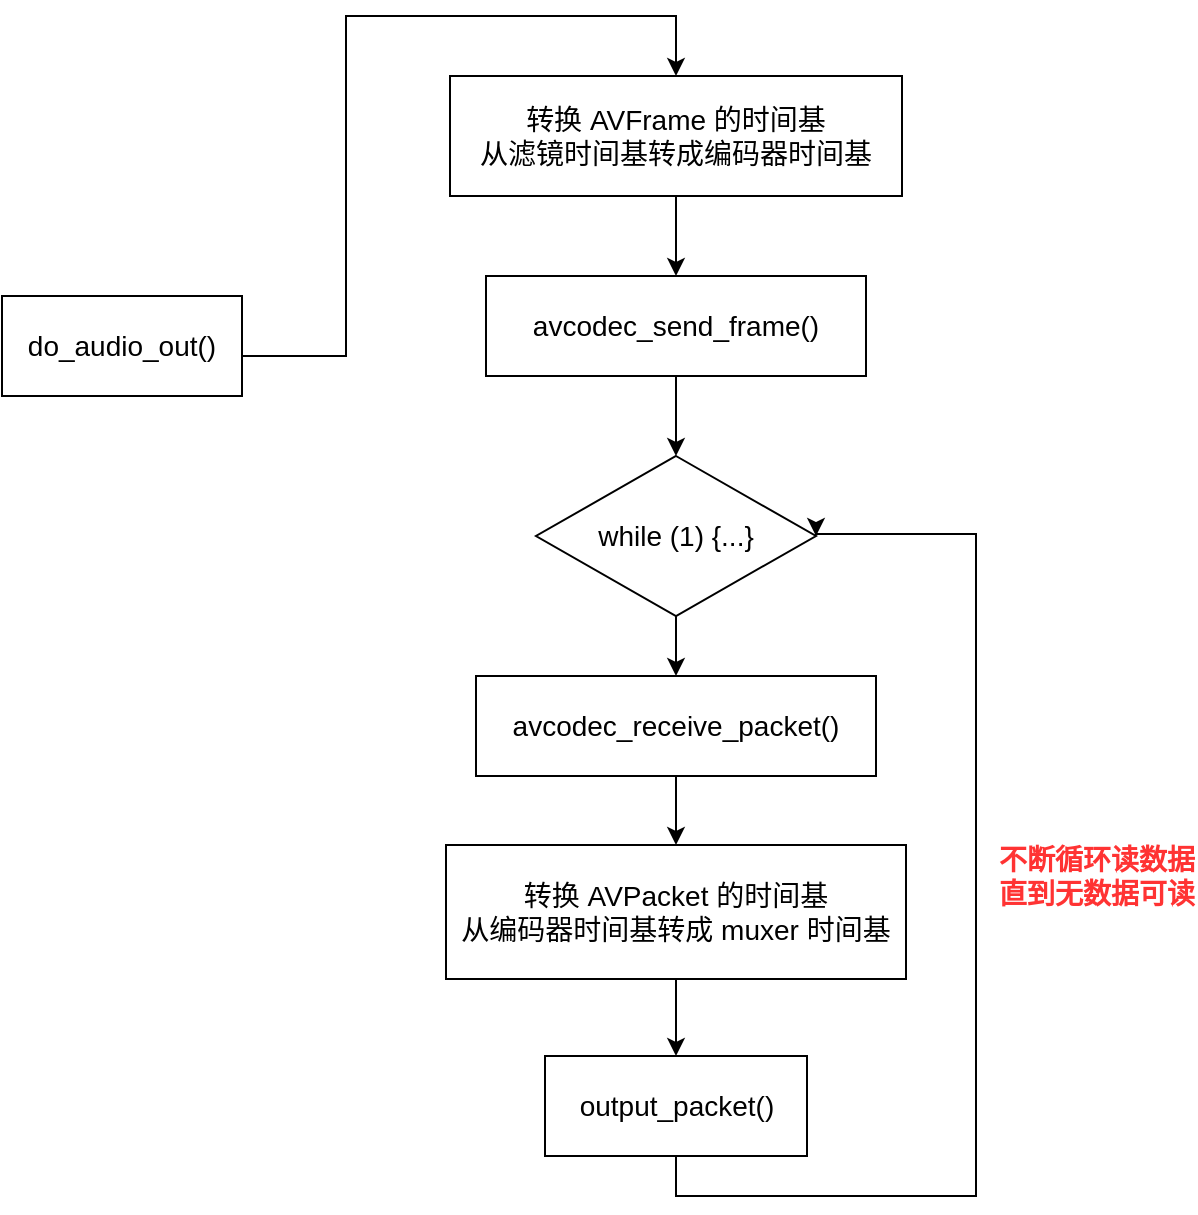 <mxfile version="20.2.3" type="device"><diagram id="CCSkUD4YMc4SreTmyc2y" name="第 1 页"><mxGraphModel dx="1333" dy="865" grid="1" gridSize="10" guides="1" tooltips="1" connect="1" arrows="1" fold="1" page="1" pageScale="1" pageWidth="827" pageHeight="1169" math="0" shadow="0"><root><mxCell id="0"/><mxCell id="1" parent="0"/><mxCell id="y8OYkWwKqzJnik7zYUz9-11" style="edgeStyle=orthogonalEdgeStyle;rounded=0;orthogonalLoop=1;jettySize=auto;html=1;entryX=0.5;entryY=0;entryDx=0;entryDy=0;fontSize=14;" parent="1" source="y8OYkWwKqzJnik7zYUz9-1" target="y8OYkWwKqzJnik7zYUz9-2" edge="1"><mxGeometry relative="1" as="geometry"><Array as="points"><mxPoint x="212" y="310"/><mxPoint x="212" y="140"/><mxPoint x="377" y="140"/></Array></mxGeometry></mxCell><mxCell id="y8OYkWwKqzJnik7zYUz9-1" value="do_audio_out()" style="rounded=0;whiteSpace=wrap;html=1;fontSize=14;" parent="1" vertex="1"><mxGeometry x="40" y="280" width="120" height="50" as="geometry"/></mxCell><mxCell id="h5tgT5DfRfIRQnRK1LHB-13" style="edgeStyle=orthogonalEdgeStyle;rounded=0;orthogonalLoop=1;jettySize=auto;html=1;fontSize=14;fontColor=default;" parent="1" source="y8OYkWwKqzJnik7zYUz9-2" target="h5tgT5DfRfIRQnRK1LHB-1" edge="1"><mxGeometry relative="1" as="geometry"/></mxCell><mxCell id="y8OYkWwKqzJnik7zYUz9-2" value="转换 AVFrame 的时间基&lt;br&gt;从滤镜时间基转成编码器时间基" style="rounded=0;whiteSpace=wrap;html=1;fontSize=14;" parent="1" vertex="1"><mxGeometry x="264" y="170" width="226" height="60" as="geometry"/></mxCell><mxCell id="y8OYkWwKqzJnik7zYUz9-13" style="edgeStyle=orthogonalEdgeStyle;rounded=0;orthogonalLoop=1;jettySize=auto;html=1;fontSize=14;" parent="1" edge="1"><mxGeometry relative="1" as="geometry"><mxPoint x="357" y="390" as="targetPoint"/></mxGeometry></mxCell><mxCell id="h5tgT5DfRfIRQnRK1LHB-14" style="edgeStyle=orthogonalEdgeStyle;rounded=0;orthogonalLoop=1;jettySize=auto;html=1;fontSize=14;fontColor=default;" parent="1" source="h5tgT5DfRfIRQnRK1LHB-1" target="h5tgT5DfRfIRQnRK1LHB-5" edge="1"><mxGeometry relative="1" as="geometry"/></mxCell><mxCell id="h5tgT5DfRfIRQnRK1LHB-1" value="avcodec_send_frame()" style="rounded=0;whiteSpace=wrap;html=1;fontSize=14;" parent="1" vertex="1"><mxGeometry x="282" y="270" width="190" height="50" as="geometry"/></mxCell><mxCell id="h5tgT5DfRfIRQnRK1LHB-4" style="edgeStyle=orthogonalEdgeStyle;rounded=0;orthogonalLoop=1;jettySize=auto;html=1;fontSize=14;fontColor=#000000;" parent="1" source="h5tgT5DfRfIRQnRK1LHB-5" target="h5tgT5DfRfIRQnRK1LHB-7" edge="1"><mxGeometry relative="1" as="geometry"/></mxCell><mxCell id="h5tgT5DfRfIRQnRK1LHB-5" value="&lt;font color=&quot;#000000&quot;&gt;while (1) {...}&lt;/font&gt;" style="rhombus;whiteSpace=wrap;html=1;fontSize=14;fontColor=#FF3333;" parent="1" vertex="1"><mxGeometry x="307" y="360" width="140" height="80" as="geometry"/></mxCell><mxCell id="h5tgT5DfRfIRQnRK1LHB-6" style="edgeStyle=orthogonalEdgeStyle;rounded=0;orthogonalLoop=1;jettySize=auto;html=1;fontSize=14;fontColor=#000000;" parent="1" source="h5tgT5DfRfIRQnRK1LHB-7" target="h5tgT5DfRfIRQnRK1LHB-9" edge="1"><mxGeometry relative="1" as="geometry"/></mxCell><mxCell id="h5tgT5DfRfIRQnRK1LHB-7" value="avcodec_receive_packet()" style="rounded=0;whiteSpace=wrap;html=1;fontSize=14;" parent="1" vertex="1"><mxGeometry x="277" y="470" width="200" height="50" as="geometry"/></mxCell><mxCell id="h5tgT5DfRfIRQnRK1LHB-8" style="edgeStyle=orthogonalEdgeStyle;rounded=0;orthogonalLoop=1;jettySize=auto;html=1;fontSize=14;fontColor=#000000;" parent="1" source="h5tgT5DfRfIRQnRK1LHB-9" target="h5tgT5DfRfIRQnRK1LHB-11" edge="1"><mxGeometry relative="1" as="geometry"/></mxCell><mxCell id="h5tgT5DfRfIRQnRK1LHB-9" value="转换 AVPacket 的时间基&lt;br&gt;从编码器时间基转成 muxer 时间基" style="rounded=0;whiteSpace=wrap;html=1;fontSize=14;align=center;verticalAlign=middle;fontColor=default;" parent="1" vertex="1"><mxGeometry x="262" y="554.5" width="230" height="67" as="geometry"/></mxCell><mxCell id="h5tgT5DfRfIRQnRK1LHB-10" style="edgeStyle=orthogonalEdgeStyle;rounded=0;orthogonalLoop=1;jettySize=auto;html=1;fontSize=14;fontColor=#000000;entryX=1;entryY=0.5;entryDx=0;entryDy=0;" parent="1" source="h5tgT5DfRfIRQnRK1LHB-11" target="h5tgT5DfRfIRQnRK1LHB-5" edge="1"><mxGeometry relative="1" as="geometry"><Array as="points"><mxPoint x="377" y="730"/><mxPoint x="527" y="730"/><mxPoint x="527" y="399"/></Array><mxPoint x="477" y="399" as="targetPoint"/></mxGeometry></mxCell><mxCell id="h5tgT5DfRfIRQnRK1LHB-11" value="output_packet()" style="rounded=0;whiteSpace=wrap;html=1;fontSize=14;" parent="1" vertex="1"><mxGeometry x="311.5" y="660" width="131" height="50" as="geometry"/></mxCell><mxCell id="h5tgT5DfRfIRQnRK1LHB-12" value="不断循环读数据&lt;br&gt;直到无数据可读" style="text;strokeColor=none;fillColor=none;html=1;fontSize=14;fontStyle=1;verticalAlign=middle;align=center;fontColor=#FF3333;" parent="1" vertex="1"><mxGeometry x="537" y="550" width="100" height="40" as="geometry"/></mxCell></root></mxGraphModel></diagram></mxfile>